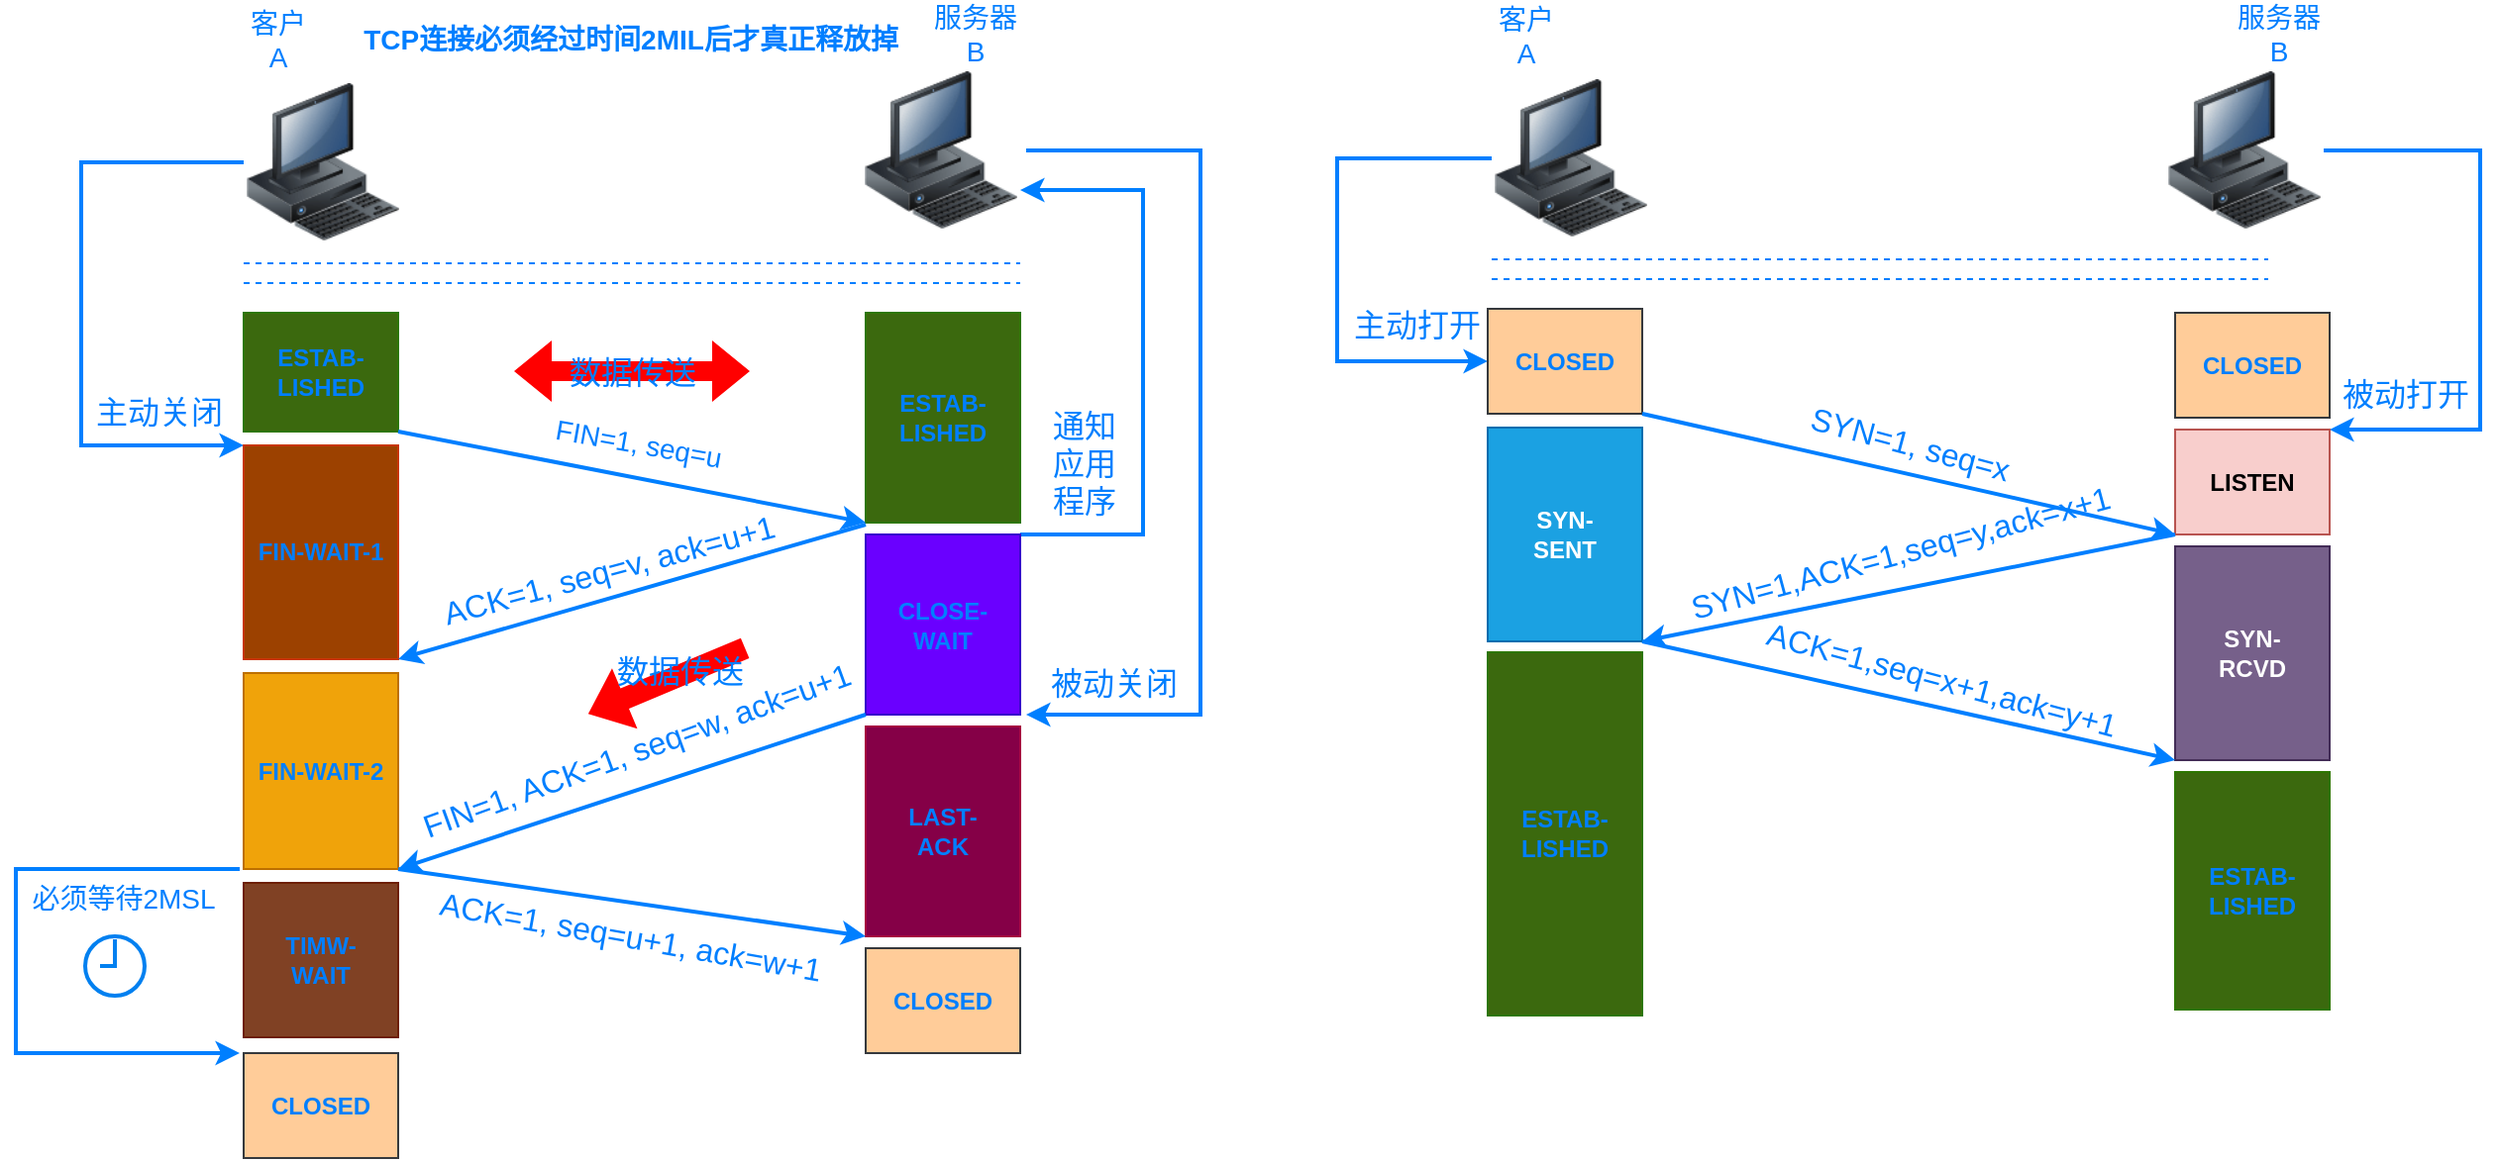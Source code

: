 <mxfile>
    <diagram id="4Qe4c8zQcIO2SZOtXmS8" name="Page-1">
        <mxGraphModel dx="1506" dy="808" grid="0" gridSize="10" guides="1" tooltips="1" connect="1" arrows="1" fold="1" page="1" pageScale="1" pageWidth="1654" pageHeight="2336" background="#ffffff" math="0" shadow="0">
            <root>
                <mxCell id="0"/>
                <mxCell id="1" parent="0"/>
                <mxCell id="73" style="edgeStyle=orthogonalEdgeStyle;rounded=0;orthogonalLoop=1;jettySize=auto;html=1;entryX=0;entryY=0;entryDx=0;entryDy=0;labelBackgroundColor=none;strokeColor=#007FFF;strokeWidth=2;fillColor=#FF0000;fontSize=16;fontColor=#007FFF;" edge="1" parent="1" source="2" target="17">
                    <mxGeometry relative="1" as="geometry">
                        <Array as="points">
                            <mxPoint x="69" y="202"/>
                            <mxPoint x="69" y="345"/>
                        </Array>
                    </mxGeometry>
                </mxCell>
                <mxCell id="74" value="主动关闭" style="edgeLabel;html=1;align=center;verticalAlign=middle;resizable=0;points=[];fontSize=16;fontColor=#007FFF;labelBackgroundColor=none;" vertex="1" connectable="0" parent="73">
                    <mxGeometry x="-0.141" relative="1" as="geometry">
                        <mxPoint x="39" y="76" as="offset"/>
                    </mxGeometry>
                </mxCell>
                <mxCell id="2" value="" style="image;html=1;image=img/lib/clip_art/computers/Workstation_128x128.png;fontColor=#007FFF;labelBackgroundColor=none;" vertex="1" parent="1">
                    <mxGeometry x="151" y="162" width="80" height="80" as="geometry"/>
                </mxCell>
                <mxCell id="3" value="&lt;font style=&quot;font-size: 14px&quot;&gt;客户&lt;br&gt;A&lt;/font&gt;" style="text;html=1;align=center;verticalAlign=middle;resizable=0;points=[];autosize=1;fontColor=#007FFF;labelBackgroundColor=none;" vertex="1" parent="1">
                    <mxGeometry x="149" y="123" width="38" height="34" as="geometry"/>
                </mxCell>
                <mxCell id="4" value="" style="endArrow=none;dashed=1;html=1;fontColor=#007FFF;labelBackgroundColor=none;strokeColor=#007FFF;" edge="1" parent="1">
                    <mxGeometry width="50" height="50" relative="1" as="geometry">
                        <mxPoint x="151" y="253" as="sourcePoint"/>
                        <mxPoint x="543" y="253" as="targetPoint"/>
                        <Array as="points">
                            <mxPoint x="349" y="253"/>
                            <mxPoint x="398" y="253"/>
                        </Array>
                    </mxGeometry>
                </mxCell>
                <mxCell id="75" style="edgeStyle=orthogonalEdgeStyle;rounded=0;orthogonalLoop=1;jettySize=auto;html=1;labelBackgroundColor=none;strokeColor=#007FFF;strokeWidth=2;fillColor=#FF0000;fontSize=16;fontColor=#007FFF;entryX=1;entryY=1;entryDx=0;entryDy=0;" edge="1" parent="1">
                    <mxGeometry relative="1" as="geometry">
                        <mxPoint x="546" y="481" as="targetPoint"/>
                        <mxPoint x="546" y="196" as="sourcePoint"/>
                        <Array as="points">
                            <mxPoint x="634" y="196"/>
                            <mxPoint x="634" y="481"/>
                        </Array>
                    </mxGeometry>
                </mxCell>
                <mxCell id="76" value="被动关闭" style="edgeLabel;html=1;align=center;verticalAlign=middle;resizable=0;points=[];fontSize=16;fontColor=#007FFF;labelBackgroundColor=none;" vertex="1" connectable="0" parent="75">
                    <mxGeometry x="0.307" relative="1" as="geometry">
                        <mxPoint x="-44" y="55" as="offset"/>
                    </mxGeometry>
                </mxCell>
                <mxCell id="6" value="" style="image;html=1;image=img/lib/clip_art/computers/Workstation_128x128.png;sketch=0;mirror=1;fontColor=#007FFF;labelBackgroundColor=none;" vertex="1" parent="1">
                    <mxGeometry x="463" y="156" width="80" height="80" as="geometry"/>
                </mxCell>
                <mxCell id="7" value="" style="endArrow=none;dashed=1;html=1;fontColor=#007FFF;labelBackgroundColor=none;strokeColor=#007FFF;" edge="1" parent="1">
                    <mxGeometry width="50" height="50" relative="1" as="geometry">
                        <mxPoint x="151" y="263" as="sourcePoint"/>
                        <mxPoint x="543" y="263" as="targetPoint"/>
                        <Array as="points">
                            <mxPoint x="349" y="263"/>
                            <mxPoint x="398" y="263"/>
                        </Array>
                    </mxGeometry>
                </mxCell>
                <mxCell id="8" value="&lt;font style=&quot;font-size: 14px&quot;&gt;服务器&lt;br&gt;B&lt;/font&gt;" style="text;html=1;align=center;verticalAlign=middle;resizable=0;points=[];autosize=1;fontColor=#007FFF;labelBackgroundColor=none;" vertex="1" parent="1">
                    <mxGeometry x="494" y="120" width="52" height="34" as="geometry"/>
                </mxCell>
                <mxCell id="10" value="&lt;b&gt;ESTAB-LISHED&lt;/b&gt;" style="rounded=0;whiteSpace=wrap;html=1;sketch=0;strokeColor=#2D7600;fontColor=#007FFF;fillColor=#3B690E;labelBackgroundColor=none;" vertex="1" parent="1">
                    <mxGeometry x="151" y="278" width="78" height="60" as="geometry"/>
                </mxCell>
                <mxCell id="11" value="&lt;b&gt;ESTAB-LISHED&lt;/b&gt;" style="rounded=0;whiteSpace=wrap;html=1;sketch=0;strokeColor=#2D7600;fontColor=#007FFF;fillColor=#3B690E;labelBackgroundColor=none;" vertex="1" parent="1">
                    <mxGeometry x="465" y="278" width="78" height="106" as="geometry"/>
                </mxCell>
                <mxCell id="13" value="" style="endArrow=classic;html=1;exitX=1;exitY=1;exitDx=0;exitDy=0;entryX=0;entryY=1;entryDx=0;entryDy=0;strokeWidth=2;fontColor=#007FFF;strokeColor=#007FFF;labelBackgroundColor=none;" edge="1" parent="1" source="10" target="11">
                    <mxGeometry width="50" height="50" relative="1" as="geometry">
                        <mxPoint x="282" y="381" as="sourcePoint"/>
                        <mxPoint x="332" y="331" as="targetPoint"/>
                    </mxGeometry>
                </mxCell>
                <mxCell id="14" value="&lt;font style=&quot;font-size: 14px&quot;&gt;FIN=1, seq=u&lt;/font&gt;" style="edgeLabel;html=1;align=center;verticalAlign=middle;resizable=0;points=[];rotation=10;fontColor=#007FFF;labelBackgroundColor=none;" vertex="1" connectable="0" parent="13">
                    <mxGeometry x="-0.015" y="-1" relative="1" as="geometry">
                        <mxPoint x="4.34" y="-17.67" as="offset"/>
                    </mxGeometry>
                </mxCell>
                <mxCell id="15" value="&lt;font style=&quot;font-size: 16px&quot;&gt;数据传送&lt;/font&gt;" style="shape=flexArrow;endArrow=classic;startArrow=classic;html=1;fontColor=#007FFF;labelBackgroundColor=none;fillColor=#FF0000;strokeColor=none;" edge="1" parent="1">
                    <mxGeometry width="50" height="50" relative="1" as="geometry">
                        <mxPoint x="287" y="307.5" as="sourcePoint"/>
                        <mxPoint x="407" y="307.5" as="targetPoint"/>
                    </mxGeometry>
                </mxCell>
                <mxCell id="17" value="&lt;b&gt;FIN-WAIT-1&lt;/b&gt;" style="rounded=0;whiteSpace=wrap;html=1;sketch=0;strokeColor=#C73500;fontColor=#007FFF;fillColor=#9C4100;labelBackgroundColor=none;" vertex="1" parent="1">
                    <mxGeometry x="151" y="345" width="78" height="108" as="geometry"/>
                </mxCell>
                <mxCell id="77" style="edgeStyle=orthogonalEdgeStyle;rounded=0;orthogonalLoop=1;jettySize=auto;html=1;exitX=1;exitY=0;exitDx=0;exitDy=0;entryX=1;entryY=0.75;entryDx=0;entryDy=0;labelBackgroundColor=none;strokeColor=#007FFF;strokeWidth=2;fillColor=#FF0000;fontSize=16;fontColor=#007FFF;" edge="1" parent="1" source="18" target="6">
                    <mxGeometry relative="1" as="geometry">
                        <Array as="points">
                            <mxPoint x="605" y="390"/>
                            <mxPoint x="605" y="216"/>
                        </Array>
                    </mxGeometry>
                </mxCell>
                <mxCell id="78" value="通知&lt;br&gt;应用&lt;br&gt;程序" style="edgeLabel;html=1;align=center;verticalAlign=middle;resizable=0;points=[];fontSize=16;fontColor=#007FFF;labelBackgroundColor=none;" vertex="1" connectable="0" parent="77">
                    <mxGeometry x="-0.148" y="-2" relative="1" as="geometry">
                        <mxPoint x="-32" y="29" as="offset"/>
                    </mxGeometry>
                </mxCell>
                <mxCell id="18" value="&lt;b&gt;CLOSE-&lt;br&gt;WAIT&lt;/b&gt;" style="rounded=0;whiteSpace=wrap;html=1;sketch=0;fillColor=#6a00ff;strokeColor=#3700CC;fontColor=#007FFF;labelBackgroundColor=none;" vertex="1" parent="1">
                    <mxGeometry x="465" y="390" width="78" height="91" as="geometry"/>
                </mxCell>
                <mxCell id="20" value="" style="endArrow=classic;html=1;strokeWidth=2;entryX=1;entryY=1;entryDx=0;entryDy=0;fontColor=#007FFF;strokeColor=#007FFF;labelBackgroundColor=none;" edge="1" parent="1" target="17">
                    <mxGeometry width="50" height="50" relative="1" as="geometry">
                        <mxPoint x="465" y="385" as="sourcePoint"/>
                        <mxPoint x="351" y="434" as="targetPoint"/>
                    </mxGeometry>
                </mxCell>
                <mxCell id="21" value="&lt;font style=&quot;font-size: 16px&quot;&gt;ACK=1, seq=v, ack=u+1&lt;/font&gt;" style="edgeLabel;html=1;align=center;verticalAlign=middle;resizable=0;points=[];rotation=-15;labelBackgroundColor=none;fontColor=#007FFF;" vertex="1" connectable="0" parent="20">
                    <mxGeometry x="0.128" relative="1" as="geometry">
                        <mxPoint x="2.33" y="-15.59" as="offset"/>
                    </mxGeometry>
                </mxCell>
                <mxCell id="33" style="edgeStyle=orthogonalEdgeStyle;rounded=0;orthogonalLoop=1;jettySize=auto;html=1;exitX=0;exitY=1;exitDx=0;exitDy=0;entryX=0;entryY=0;entryDx=0;entryDy=0;strokeWidth=2;fontColor=#007FFF;strokeColor=#007FFF;labelBackgroundColor=none;" edge="1" parent="1">
                    <mxGeometry relative="1" as="geometry">
                        <mxPoint x="149" y="559" as="sourcePoint"/>
                        <mxPoint x="149" y="652" as="targetPoint"/>
                        <Array as="points">
                            <mxPoint x="36" y="559"/>
                            <mxPoint x="36" y="652"/>
                        </Array>
                    </mxGeometry>
                </mxCell>
                <mxCell id="34" value="必须等待2MSL" style="edgeLabel;html=1;align=center;verticalAlign=middle;resizable=0;points=[];fontSize=14;fontColor=#007FFF;labelBackgroundColor=none;" vertex="1" connectable="0" parent="33">
                    <mxGeometry x="0.004" y="-1" relative="1" as="geometry">
                        <mxPoint x="55" y="-32" as="offset"/>
                    </mxGeometry>
                </mxCell>
                <mxCell id="22" value="&lt;b&gt;FIN-WAIT-2&lt;/b&gt;" style="rounded=0;whiteSpace=wrap;html=1;sketch=0;fillColor=#f0a30a;strokeColor=#BD7000;fontColor=#007FFF;labelBackgroundColor=none;" vertex="1" parent="1">
                    <mxGeometry x="151" y="460" width="78" height="99" as="geometry"/>
                </mxCell>
                <mxCell id="23" value="" style="endArrow=classic;html=1;strokeWidth=2;entryX=1;entryY=1;entryDx=0;entryDy=0;exitX=0;exitY=1;exitDx=0;exitDy=0;fontColor=#007FFF;strokeColor=#007FFF;labelBackgroundColor=none;" edge="1" parent="1" source="18" target="22">
                    <mxGeometry width="50" height="50" relative="1" as="geometry">
                        <mxPoint x="410" y="435" as="sourcePoint"/>
                        <mxPoint x="358" y="472" as="targetPoint"/>
                    </mxGeometry>
                </mxCell>
                <mxCell id="24" value="&lt;font style=&quot;font-size: 16px&quot;&gt;FIN=1, ACK=1, seq=w, ack=u+1&lt;/font&gt;" style="edgeLabel;html=1;align=center;verticalAlign=middle;resizable=0;points=[];rotation=-20;fontColor=#007FFF;labelBackgroundColor=none;" vertex="1" connectable="0" parent="23">
                    <mxGeometry x="-0.038" y="-2" relative="1" as="geometry">
                        <mxPoint x="-2.3" y="-17.64" as="offset"/>
                    </mxGeometry>
                </mxCell>
                <mxCell id="26" value="&lt;b&gt;LAST-&lt;br&gt;ACK&lt;/b&gt;" style="rounded=0;whiteSpace=wrap;html=1;sketch=0;strokeColor=#A50040;fontColor=#007FFF;fillColor=#850047;labelBackgroundColor=none;" vertex="1" parent="1">
                    <mxGeometry x="465" y="487" width="78" height="106" as="geometry"/>
                </mxCell>
                <mxCell id="27" value="" style="endArrow=classic;html=1;strokeWidth=2;exitX=1;exitY=1;exitDx=0;exitDy=0;entryX=0;entryY=1;entryDx=0;entryDy=0;fontColor=#007FFF;strokeColor=#007FFF;labelBackgroundColor=none;" edge="1" parent="1" source="22" target="26">
                    <mxGeometry width="50" height="50" relative="1" as="geometry">
                        <mxPoint x="319" y="642" as="sourcePoint"/>
                        <mxPoint x="369" y="592" as="targetPoint"/>
                    </mxGeometry>
                </mxCell>
                <mxCell id="28" value="&lt;font style=&quot;font-size: 16px&quot;&gt;ACK=1, seq=u+1, ack=w+1&lt;/font&gt;" style="edgeLabel;html=1;align=center;verticalAlign=middle;resizable=0;points=[];rotation=10;fontColor=#007FFF;labelBackgroundColor=none;" vertex="1" connectable="0" parent="27">
                    <mxGeometry x="-0.331" relative="1" as="geometry">
                        <mxPoint x="37.82" y="22.59" as="offset"/>
                    </mxGeometry>
                </mxCell>
                <mxCell id="29" value="&lt;b&gt;TIMW-&lt;br&gt;WAIT&lt;/b&gt;" style="rounded=0;whiteSpace=wrap;html=1;sketch=0;strokeColor=#6D1F00;fontColor=#007FFF;fillColor=#804124;labelBackgroundColor=none;" vertex="1" parent="1">
                    <mxGeometry x="151" y="566" width="78" height="78" as="geometry"/>
                </mxCell>
                <mxCell id="30" value="&lt;b&gt;CLOSED&lt;/b&gt;" style="rounded=0;whiteSpace=wrap;html=1;sketch=0;fillColor=#ffcc99;strokeColor=#36393d;fontColor=#007FFF;labelBackgroundColor=none;" vertex="1" parent="1">
                    <mxGeometry x="465" y="599" width="78" height="53" as="geometry"/>
                </mxCell>
                <mxCell id="31" value="&lt;b&gt;CLOSED&lt;/b&gt;" style="rounded=0;whiteSpace=wrap;html=1;sketch=0;fillColor=#ffcc99;strokeColor=#36393d;fontColor=#007FFF;labelBackgroundColor=none;" vertex="1" parent="1">
                    <mxGeometry x="151" y="652" width="78" height="53" as="geometry"/>
                </mxCell>
                <mxCell id="36" value="" style="html=1;verticalLabelPosition=bottom;align=center;labelBackgroundColor=none;verticalAlign=top;strokeWidth=2;strokeColor=#0080F0;shadow=0;dashed=0;shape=mxgraph.ios7.icons.clock;sketch=0;fontSize=14;fontColor=#007FFF;fillColor=none;" vertex="1" parent="1">
                    <mxGeometry x="71" y="593" width="30" height="30" as="geometry"/>
                </mxCell>
                <mxCell id="37" value="&lt;b&gt;TCP连接必须经过时间2MIL后才真正释放掉&lt;/b&gt;" style="text;html=1;align=center;verticalAlign=middle;resizable=0;points=[];autosize=1;fontSize=14;fontColor=#007FFF;" vertex="1" parent="1">
                    <mxGeometry x="206" y="129.5" width="280" height="21" as="geometry"/>
                </mxCell>
                <mxCell id="38" value="" style="shape=flexArrow;endArrow=classic;html=1;labelBackgroundColor=none;strokeWidth=2;fontSize=14;fontColor=#007FFF;fillColor=#FF0000;strokeColor=none;" edge="1" parent="1">
                    <mxGeometry width="50" height="50" relative="1" as="geometry">
                        <mxPoint x="405" y="447" as="sourcePoint"/>
                        <mxPoint x="324" y="481" as="targetPoint"/>
                    </mxGeometry>
                </mxCell>
                <mxCell id="39" value="数据传送" style="edgeLabel;html=1;align=center;verticalAlign=middle;resizable=0;points=[];fontSize=16;fontColor=#007FFF;labelBackgroundColor=none;" vertex="1" connectable="0" parent="38">
                    <mxGeometry x="-0.18" y="-2" relative="1" as="geometry">
                        <mxPoint as="offset"/>
                    </mxGeometry>
                </mxCell>
                <mxCell id="56" value="主动打开" style="edgeStyle=orthogonalEdgeStyle;rounded=0;orthogonalLoop=1;jettySize=auto;html=1;exitX=0;exitY=0.5;exitDx=0;exitDy=0;entryX=0;entryY=0.5;entryDx=0;entryDy=0;labelBackgroundColor=none;strokeColor=#007FFF;strokeWidth=2;fillColor=#FF0000;fontSize=16;fontColor=#007FFF;" edge="1" parent="1" source="47" target="54">
                    <mxGeometry x="0.712" y="20" relative="1" as="geometry">
                        <Array as="points">
                            <mxPoint x="703" y="200"/>
                            <mxPoint x="703" y="303"/>
                        </Array>
                        <mxPoint x="1" y="1" as="offset"/>
                    </mxGeometry>
                </mxCell>
                <mxCell id="47" value="" style="image;html=1;image=img/lib/clip_art/computers/Workstation_128x128.png;fontColor=#007FFF;labelBackgroundColor=none;" vertex="1" parent="1">
                    <mxGeometry x="781" y="160" width="80" height="80" as="geometry"/>
                </mxCell>
                <mxCell id="48" value="&lt;font style=&quot;font-size: 14px&quot;&gt;客户&lt;br&gt;A&lt;/font&gt;" style="text;html=1;align=center;verticalAlign=middle;resizable=0;points=[];autosize=1;fontColor=#007FFF;labelBackgroundColor=none;" vertex="1" parent="1">
                    <mxGeometry x="779" y="121" width="38" height="34" as="geometry"/>
                </mxCell>
                <mxCell id="49" value="" style="endArrow=none;dashed=1;html=1;fontColor=#007FFF;labelBackgroundColor=none;strokeColor=#007FFF;" edge="1" parent="1">
                    <mxGeometry width="50" height="50" relative="1" as="geometry">
                        <mxPoint x="781" y="251" as="sourcePoint"/>
                        <mxPoint x="1173" y="251" as="targetPoint"/>
                        <Array as="points">
                            <mxPoint x="979" y="251"/>
                            <mxPoint x="1028" y="251"/>
                        </Array>
                    </mxGeometry>
                </mxCell>
                <mxCell id="71" style="edgeStyle=orthogonalEdgeStyle;rounded=0;orthogonalLoop=1;jettySize=auto;html=1;entryX=1;entryY=0;entryDx=0;entryDy=0;labelBackgroundColor=none;strokeColor=#007FFF;strokeWidth=2;fillColor=#FF0000;fontSize=16;fontColor=#007FFF;" edge="1" parent="1" source="50" target="57">
                    <mxGeometry relative="1" as="geometry">
                        <Array as="points">
                            <mxPoint x="1280" y="196"/>
                            <mxPoint x="1280" y="337"/>
                        </Array>
                    </mxGeometry>
                </mxCell>
                <mxCell id="72" value="被动打开" style="edgeLabel;html=1;align=center;verticalAlign=middle;resizable=0;points=[];fontSize=16;fontColor=#007FFF;labelBackgroundColor=none;" vertex="1" connectable="0" parent="71">
                    <mxGeometry x="0.151" relative="1" as="geometry">
                        <mxPoint x="-38" y="31" as="offset"/>
                    </mxGeometry>
                </mxCell>
                <mxCell id="50" value="" style="image;html=1;image=img/lib/clip_art/computers/Workstation_128x128.png;sketch=0;mirror=1;fontColor=#007FFF;labelBackgroundColor=none;" vertex="1" parent="1">
                    <mxGeometry x="1121" y="156" width="80" height="80" as="geometry"/>
                </mxCell>
                <mxCell id="51" value="" style="endArrow=none;dashed=1;html=1;fontColor=#007FFF;labelBackgroundColor=none;strokeColor=#007FFF;" edge="1" parent="1">
                    <mxGeometry width="50" height="50" relative="1" as="geometry">
                        <mxPoint x="781" y="261" as="sourcePoint"/>
                        <mxPoint x="1173" y="261" as="targetPoint"/>
                        <Array as="points">
                            <mxPoint x="979" y="261"/>
                            <mxPoint x="1028" y="261"/>
                        </Array>
                    </mxGeometry>
                </mxCell>
                <mxCell id="52" value="&lt;font style=&quot;font-size: 14px&quot;&gt;服务器&lt;br&gt;B&lt;/font&gt;" style="text;html=1;align=center;verticalAlign=middle;resizable=0;points=[];autosize=1;fontColor=#007FFF;labelBackgroundColor=none;" vertex="1" parent="1">
                    <mxGeometry x="1152" y="120" width="52" height="34" as="geometry"/>
                </mxCell>
                <mxCell id="54" value="&lt;b&gt;CLOSED&lt;/b&gt;" style="rounded=0;whiteSpace=wrap;html=1;sketch=0;fillColor=#ffcc99;strokeColor=#36393d;fontColor=#007FFF;labelBackgroundColor=none;" vertex="1" parent="1">
                    <mxGeometry x="779" y="276" width="78" height="53" as="geometry"/>
                </mxCell>
                <mxCell id="55" value="&lt;b&gt;CLOSED&lt;/b&gt;" style="rounded=0;whiteSpace=wrap;html=1;sketch=0;fillColor=#ffcc99;strokeColor=#36393d;fontColor=#007FFF;labelBackgroundColor=none;" vertex="1" parent="1">
                    <mxGeometry x="1126" y="278" width="78" height="53" as="geometry"/>
                </mxCell>
                <mxCell id="57" value="&lt;b&gt;LISTEN&lt;/b&gt;" style="rounded=0;whiteSpace=wrap;html=1;sketch=0;fillColor=#f8cecc;strokeColor=#b85450;labelBackgroundColor=none;" vertex="1" parent="1">
                    <mxGeometry x="1126" y="337" width="78" height="53" as="geometry"/>
                </mxCell>
                <mxCell id="59" value="" style="endArrow=classic;html=1;labelBackgroundColor=none;strokeColor=#007FFF;strokeWidth=2;fillColor=#FF0000;fontSize=16;fontColor=#007FFF;exitX=1;exitY=1;exitDx=0;exitDy=0;entryX=0;entryY=1;entryDx=0;entryDy=0;" edge="1" parent="1" source="54" target="57">
                    <mxGeometry width="50" height="50" relative="1" as="geometry">
                        <mxPoint x="928" y="378" as="sourcePoint"/>
                        <mxPoint x="978" y="328" as="targetPoint"/>
                    </mxGeometry>
                </mxCell>
                <mxCell id="67" value="SYN=1, seq=x" style="edgeLabel;html=1;align=center;verticalAlign=middle;resizable=0;points=[];fontSize=16;fontColor=#007FFF;rotation=15;labelBackgroundColor=none;" vertex="1" connectable="0" parent="59">
                    <mxGeometry x="-0.22" relative="1" as="geometry">
                        <mxPoint x="29.78" y="-9.07" as="offset"/>
                    </mxGeometry>
                </mxCell>
                <mxCell id="60" value="&lt;b&gt;SYN-&lt;br&gt;SENT&lt;br&gt;&lt;/b&gt;" style="rounded=0;whiteSpace=wrap;html=1;sketch=0;strokeColor=#006EAF;fontColor=#ffffff;fillColor=#1ba1e2;labelBackgroundColor=none;" vertex="1" parent="1">
                    <mxGeometry x="779" y="336" width="78" height="108" as="geometry"/>
                </mxCell>
                <mxCell id="62" value="&lt;b&gt;SYN-&lt;br&gt;RCVD&lt;br&gt;&lt;/b&gt;" style="rounded=0;whiteSpace=wrap;html=1;sketch=0;strokeColor=#432D57;fontColor=#ffffff;fillColor=#76608a;labelBackgroundColor=none;" vertex="1" parent="1">
                    <mxGeometry x="1126" y="396" width="78" height="108" as="geometry"/>
                </mxCell>
                <mxCell id="64" value="" style="endArrow=classic;html=1;labelBackgroundColor=none;strokeColor=#007FFF;strokeWidth=2;fillColor=#FF0000;fontSize=16;fontColor=#007FFF;exitX=1;exitY=1;exitDx=0;exitDy=0;entryX=0;entryY=1;entryDx=0;entryDy=0;" edge="1" parent="1" source="60" target="62">
                    <mxGeometry width="50" height="50" relative="1" as="geometry">
                        <mxPoint x="975" y="518" as="sourcePoint"/>
                        <mxPoint x="1025" y="468" as="targetPoint"/>
                    </mxGeometry>
                </mxCell>
                <mxCell id="70" value="ACK=1,seq=x+1,ack=y+1" style="edgeLabel;html=1;align=center;verticalAlign=middle;resizable=0;points=[];fontSize=16;fontColor=#007FFF;rotation=15;labelBackgroundColor=none;" vertex="1" connectable="0" parent="64">
                    <mxGeometry x="-0.292" y="-2" relative="1" as="geometry">
                        <mxPoint x="55.91" y="-4.54" as="offset"/>
                    </mxGeometry>
                </mxCell>
                <mxCell id="66" value="&lt;b&gt;ESTAB-LISHED&lt;/b&gt;" style="rounded=0;whiteSpace=wrap;html=1;sketch=0;strokeColor=#2D7600;fontColor=#007FFF;fillColor=#3B690E;labelBackgroundColor=none;" vertex="1" parent="1">
                    <mxGeometry x="1126" y="510" width="78" height="120" as="geometry"/>
                </mxCell>
                <mxCell id="68" value="" style="endArrow=classic;html=1;labelBackgroundColor=none;strokeColor=#007FFF;strokeWidth=2;fillColor=#FF0000;fontSize=16;fontColor=#007FFF;exitX=0;exitY=1;exitDx=0;exitDy=0;entryX=1;entryY=1;entryDx=0;entryDy=0;" edge="1" parent="1" source="57" target="60">
                    <mxGeometry width="50" height="50" relative="1" as="geometry">
                        <mxPoint x="946" y="451" as="sourcePoint"/>
                        <mxPoint x="996" y="401" as="targetPoint"/>
                    </mxGeometry>
                </mxCell>
                <mxCell id="69" value="SYN=1,ACK=1,seq=y,ack=x+1" style="edgeLabel;html=1;align=center;verticalAlign=middle;resizable=0;points=[];fontSize=16;fontColor=#007FFF;rotation=-15;labelBackgroundColor=none;" vertex="1" connectable="0" parent="68">
                    <mxGeometry x="-0.284" y="1" relative="1" as="geometry">
                        <mxPoint x="-43.11" y="-11.27" as="offset"/>
                    </mxGeometry>
                </mxCell>
                <mxCell id="79" value="&lt;b&gt;ESTAB-LISHED&lt;/b&gt;" style="rounded=0;whiteSpace=wrap;html=1;sketch=0;strokeColor=#2D7600;fontColor=#007FFF;fillColor=#3B690E;labelBackgroundColor=none;" vertex="1" parent="1">
                    <mxGeometry x="779" y="449.5" width="78" height="183.5" as="geometry"/>
                </mxCell>
            </root>
        </mxGraphModel>
    </diagram>
</mxfile>
